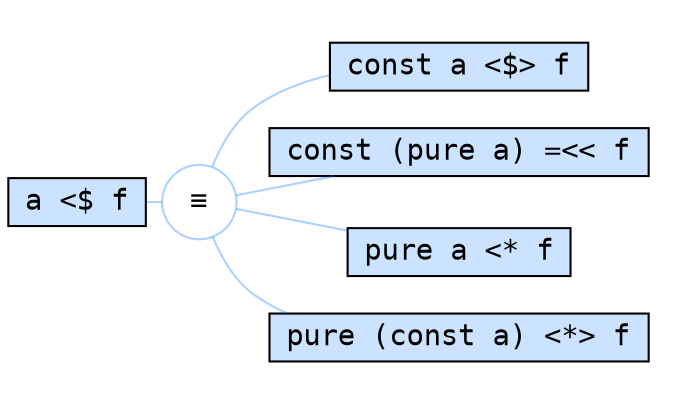 graph {
  ratio=compress;
  ranksep=0;
  rankdir=LR;

  node [ fontname="Mono", shape=box, style=filled
       , fillcolor="#0077ff33"
       , width=0, height=0
       ];

  edge [ color="#0077ff55" ];

  eq [ label="≡", shape=circle, style=filled
     , color="#0077ff55", fillcolor="#ffffff00"
     ];

  "<$" [ label="a <$ f" ];

  subgraph cluster_fmap {
    color="#00000000";
    "<$>" [ label="const a <$> f"        ];
    "=<<" [ label="const (pure a) =<< f" ];
  }

  subgraph cluster_applicative {
    color="#00000000";
    "<*"  [ label="pure a <* f"          ];
    "<*>" [ label="pure (const a) <*> f" ];
  }

  "<$" -- eq -- { "<$>" "=<<" "<*" "<*>" };
}

// vim:set et sw=2 sts=2:

